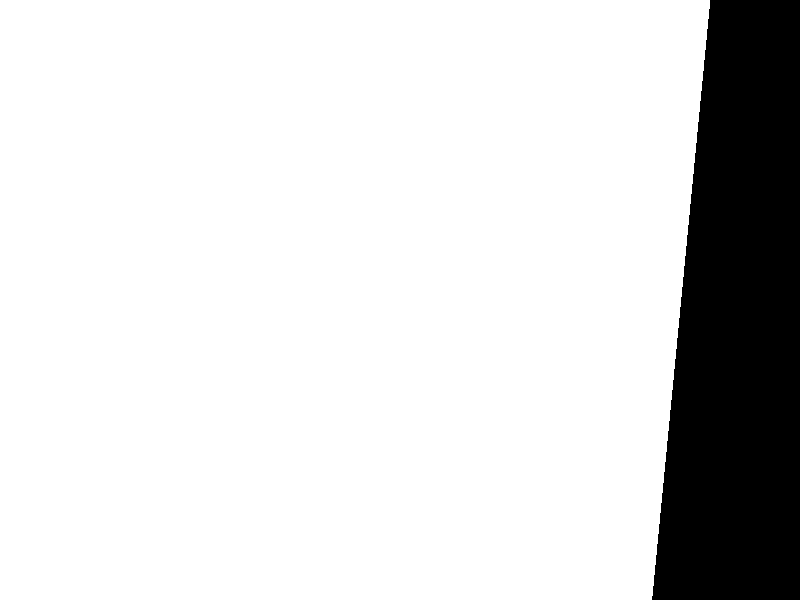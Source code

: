 #declare RoomWidth = 932;
#declare RoomLength = 1016;
#declare RoomHeight = 435;
#declare HalfRoomWidth = RoomWidth/2;
#declare HalfRoomLength = RoomLength/2;
#declare SeatedEyeHeight = 112;

#declare CATlab = box{
            <0,0,0>
            <RoomWidth,RoomHeight,RoomLength>
            }
/*
#declare Windows = box{
            <,,>
            <,,>
            }*/
            
#declare DoorWidth = 91;
#declare DoorHeight = 236;
#declare DoorDepth = 16;
#declare DoorDistanceFromRightWall = 188;
#declare DoorwayCutout = box{
        <0,0,-DoorDepth/2>
        <DoorWidth,DoorHeight,DoorDepth/2>
        translate <RoomWidth-DoorDistanceFromRightWall,0,RoomLength> };

#declare MyLocation = <HalfRoomWidth,SeatedEyeHeight,40>;

camera{ 
       //location<600,SeatedEyeHeight*3,800>        
      location <HalfRoomWidth*2,SeatedEyeHeight*3,40>
    //location MyLocation
   //look_at <500,41,800>
    look_at <HalfRoomWidth,SeatedEyeHeight,RoomLength>
  //  look_at <0,0,0>
    }
    
light_source{
            <HalfRoomWidth,SeatedEyeHeight,HalfRoomLength>
            rgb<1,1,1>
            }
object{
        CATlab
        texture{
            pigment{
                rgb<1,1,1>
                }
               }
              }
              
box{  <0,0,0>
     <RoomWidth,RoomHeight,RoomLength>
     scale .07
     translate <420,0,725>
     texture{
     pigment{
     rgb<1,1,1>
     }}}

#declare ChairWidth = 54;
#declare ChairHeight = 81.5;
#declare ChairDepth = 54;
#declare ChairSeatHeight = 41;              

#declare ChairBack = 
    
    box{ <0,ChairSeatHeight,0>
         <ChairWidth,ChairHeight,5>
         }
#declare ChairSeat = 

    box{ <0,ChairSeatHeight,0>
            <ChairWidth,ChairSeatHeight+5,ChairDepth>
            }
            
#declare ChairLeg = 
        cylinder {
            <0,0,0>
            <0,ChairSeatHeight,0>
            1 }
#declare Chair = 
        union {
            object { ChairBack } 
            object { ChairSeat }
            #declare index = 0;
                texture {
                pigment {
                 rgb <1,1,1>
                 }}
               };
object { Chair 
            scale 2 
            rotate <0,180,0>
            translate <500,0,800> } 
                                   
box { <500,ChairSeatHeight,800>
      <505,ChairSeatHeight+60,805>
       translate <-50,-30,-50>
      texture{
        pigment{
         rgb<1,1,1> 
         }
       }
     }                               

box{  <0,500,800>
     <RoomWidth,RoomHeight,RoomLength>
     scale .07
     translate <360,-20,700>
     texture{
     pigment{
     rgb<1,1,1>
     }}}    
     
box{  <0,500,800>
     <RoomWidth,RoomHeight,RoomLength>
     scale .07
     translate <470,-20,700>
     texture{
     pigment{
     rgb<1,1,1>
     }}}  
     
box{  <0,500,950>
     <RoomWidth,RoomHeight,RoomLength>
     scale .07
     rotate <0,90,0>
     translate <385,-20,725>
     texture{
     pigment{
     rgb<1,1,1>
     }}} 
     
sphere { <-5.00, 0.75, -2.0>, 0.75 
            translate < 400,0,800 >
            texture{ 
            pigment{
                rgb <1,1,1> 
                }
              }
            }
            
box{  <0,500,950>
     <RoomWidth,RoomHeight,RoomLength>
     scale .07
     rotate <0,90,0>
     translate <385,-20,880>
     texture{
     pigment{
     rgb<1,1,1>
     }}}        